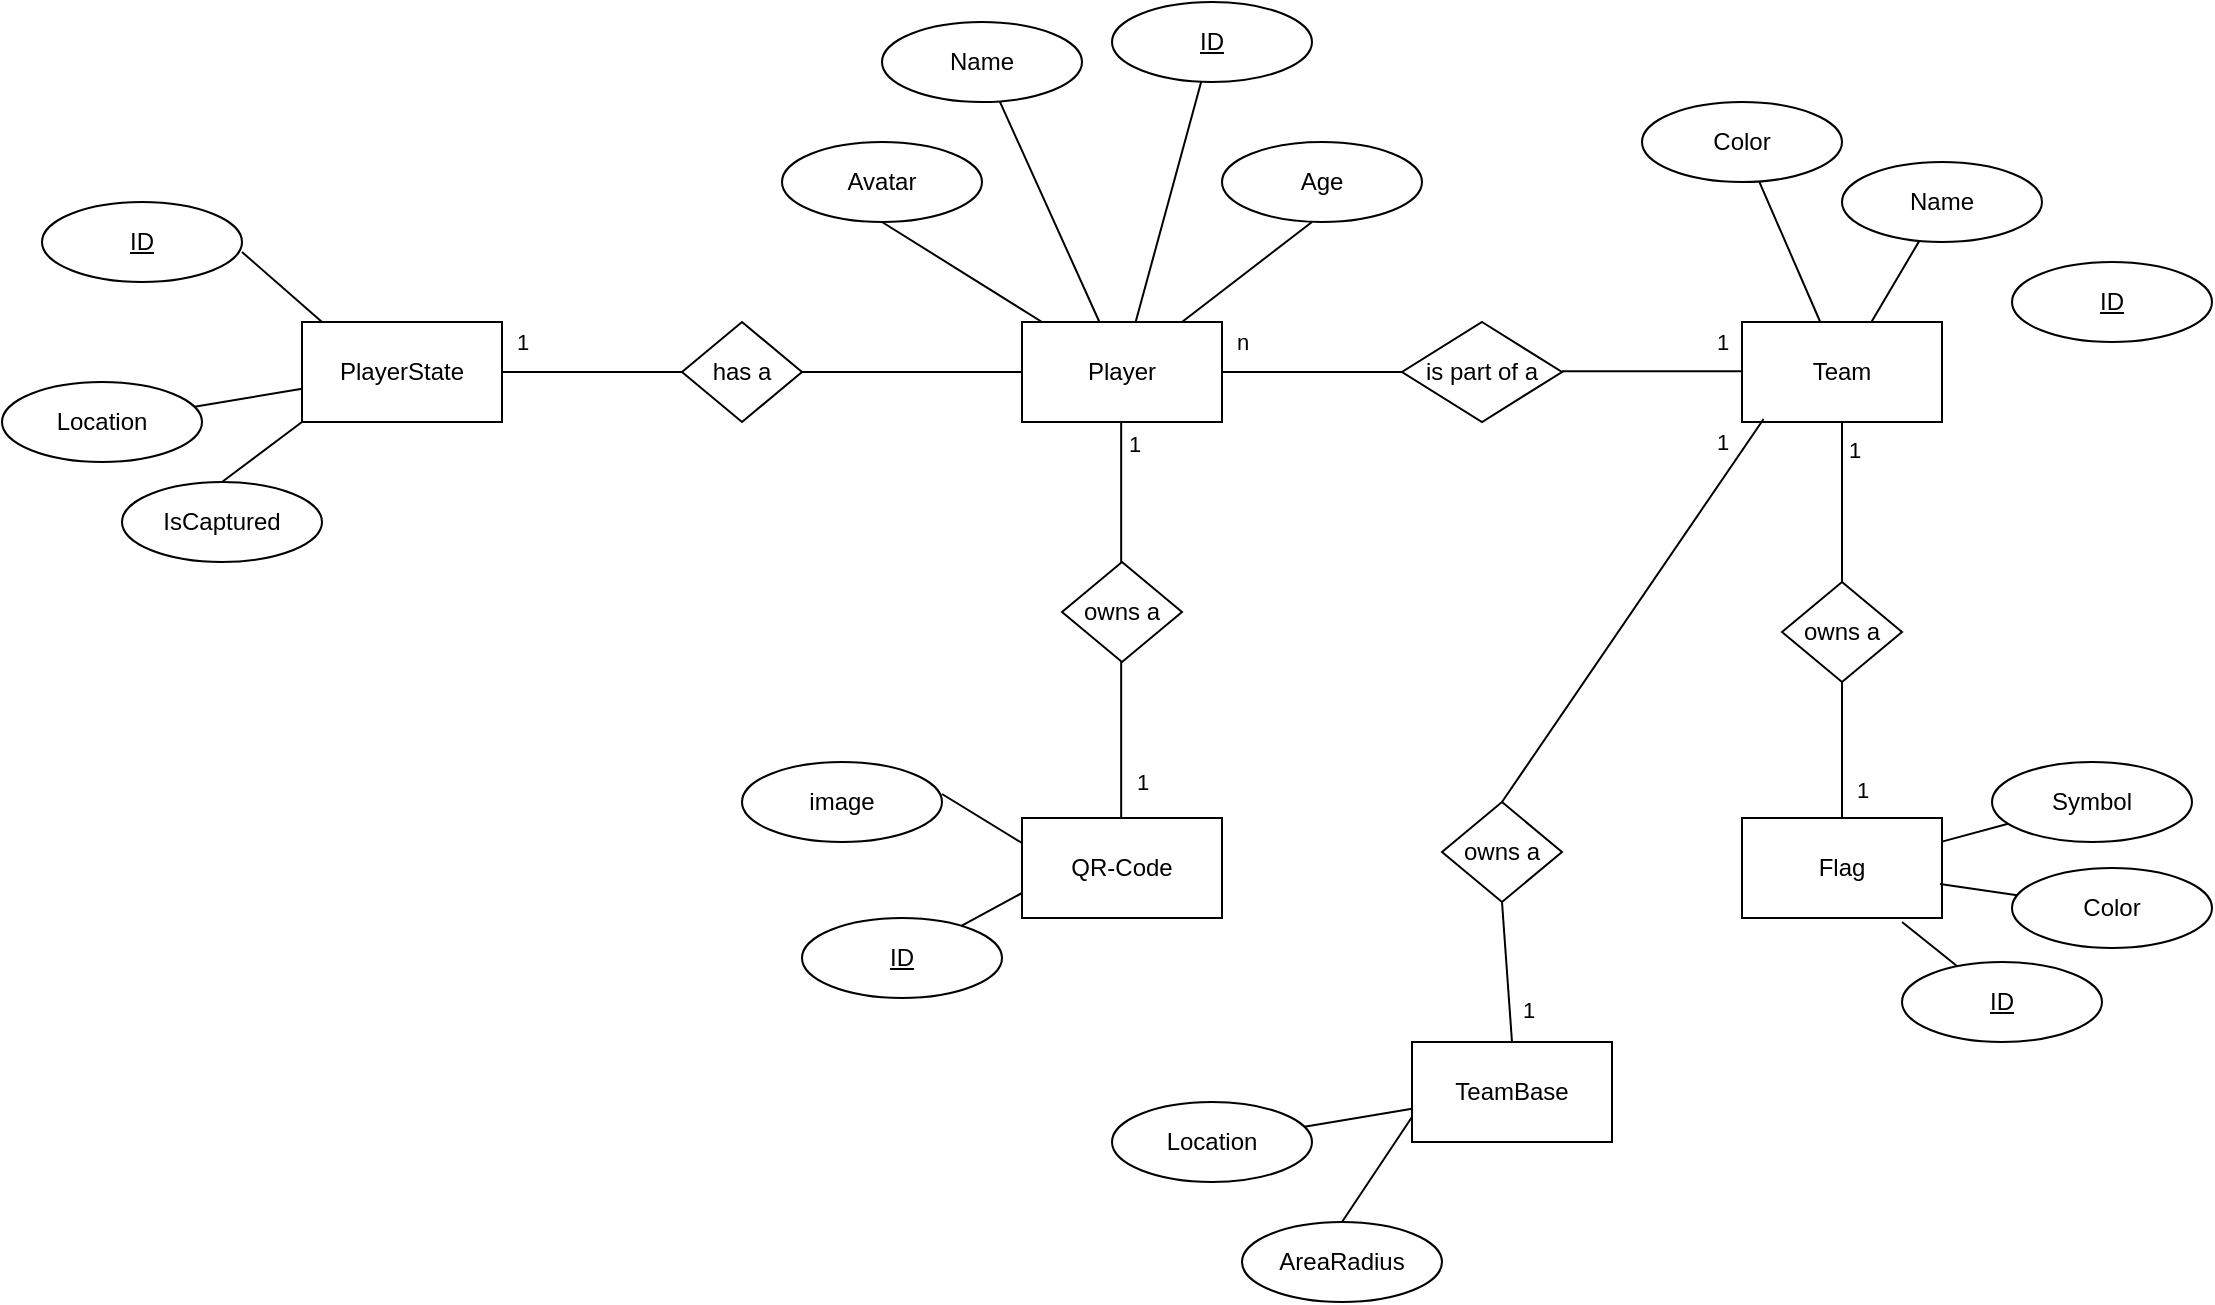 <mxfile version="26.2.13">
  <diagram name="Seite-1" id="71OWZ8WDyYSxYaxWNZuU">
    <mxGraphModel dx="1428" dy="783" grid="1" gridSize="10" guides="1" tooltips="1" connect="1" arrows="1" fold="1" page="1" pageScale="1" pageWidth="1169" pageHeight="827" math="0" shadow="0">
      <root>
        <mxCell id="0" />
        <mxCell id="1" parent="0" />
        <mxCell id="y99wibb_qyMqdfy85E6Z-25" style="edgeStyle=none;rounded=0;orthogonalLoop=1;jettySize=auto;html=1;entryX=0;entryY=0.5;entryDx=0;entryDy=0;endArrow=none;startFill=0;" parent="1" source="y99wibb_qyMqdfy85E6Z-1" target="y99wibb_qyMqdfy85E6Z-15" edge="1">
          <mxGeometry relative="1" as="geometry" />
        </mxCell>
        <mxCell id="y99wibb_qyMqdfy85E6Z-27" value="n" style="edgeLabel;html=1;align=center;verticalAlign=middle;resizable=0;points=[];" parent="y99wibb_qyMqdfy85E6Z-25" vertex="1" connectable="0">
          <mxGeometry x="-0.452" y="-2" relative="1" as="geometry">
            <mxPoint x="-15" y="-17" as="offset" />
          </mxGeometry>
        </mxCell>
        <mxCell id="4dIYupFFLvSwf4_xESXz-8" style="edgeStyle=none;rounded=0;orthogonalLoop=1;jettySize=auto;html=1;endArrow=none;startFill=0;" parent="1" source="y99wibb_qyMqdfy85E6Z-1" target="4dIYupFFLvSwf4_xESXz-6" edge="1">
          <mxGeometry relative="1" as="geometry" />
        </mxCell>
        <mxCell id="y99wibb_qyMqdfy85E6Z-1" value="Player" style="html=1;dashed=0;whiteSpace=wrap;" parent="1" vertex="1">
          <mxGeometry x="540" y="170" width="100" height="50" as="geometry" />
        </mxCell>
        <mxCell id="4dIYupFFLvSwf4_xESXz-24" style="edgeStyle=none;rounded=0;orthogonalLoop=1;jettySize=auto;html=1;endArrow=none;startFill=0;" parent="1" source="y99wibb_qyMqdfy85E6Z-2" target="4dIYupFFLvSwf4_xESXz-23" edge="1">
          <mxGeometry relative="1" as="geometry" />
        </mxCell>
        <mxCell id="y99wibb_qyMqdfy85E6Z-2" value="Team" style="html=1;dashed=0;whiteSpace=wrap;" parent="1" vertex="1">
          <mxGeometry x="900" y="170" width="100" height="50" as="geometry" />
        </mxCell>
        <mxCell id="y99wibb_qyMqdfy85E6Z-3" value="QR-Code" style="html=1;dashed=0;whiteSpace=wrap;" parent="1" vertex="1">
          <mxGeometry x="540" y="418" width="100" height="50" as="geometry" />
        </mxCell>
        <mxCell id="y99wibb_qyMqdfy85E6Z-11" style="rounded=0;orthogonalLoop=1;jettySize=auto;html=1;endArrow=none;startFill=0;" parent="1" source="y99wibb_qyMqdfy85E6Z-4" target="y99wibb_qyMqdfy85E6Z-1" edge="1">
          <mxGeometry relative="1" as="geometry" />
        </mxCell>
        <mxCell id="y99wibb_qyMqdfy85E6Z-4" value="Name" style="ellipse;whiteSpace=wrap;html=1;align=center;" parent="1" vertex="1">
          <mxGeometry x="470" y="20" width="100" height="40" as="geometry" />
        </mxCell>
        <mxCell id="y99wibb_qyMqdfy85E6Z-5" value="Avatar" style="ellipse;whiteSpace=wrap;html=1;align=center;" parent="1" vertex="1">
          <mxGeometry x="420" y="80" width="100" height="40" as="geometry" />
        </mxCell>
        <mxCell id="y99wibb_qyMqdfy85E6Z-12" style="rounded=0;orthogonalLoop=1;jettySize=auto;html=1;endArrow=none;startFill=0;" parent="1" source="y99wibb_qyMqdfy85E6Z-6" target="y99wibb_qyMqdfy85E6Z-1" edge="1">
          <mxGeometry relative="1" as="geometry" />
        </mxCell>
        <mxCell id="y99wibb_qyMqdfy85E6Z-6" value="ID" style="ellipse;whiteSpace=wrap;html=1;align=center;fontStyle=4;" parent="1" vertex="1">
          <mxGeometry x="585" y="10" width="100" height="40" as="geometry" />
        </mxCell>
        <mxCell id="y99wibb_qyMqdfy85E6Z-14" style="edgeStyle=none;rounded=0;orthogonalLoop=1;jettySize=auto;html=1;entryX=0.5;entryY=1;entryDx=0;entryDy=0;entryPerimeter=0;endArrow=none;startFill=0;" parent="1" source="y99wibb_qyMqdfy85E6Z-1" target="y99wibb_qyMqdfy85E6Z-5" edge="1">
          <mxGeometry relative="1" as="geometry" />
        </mxCell>
        <mxCell id="y99wibb_qyMqdfy85E6Z-15" value="is part of a" style="shape=rhombus;html=1;dashed=0;whiteSpace=wrap;perimeter=rhombusPerimeter;" parent="1" vertex="1">
          <mxGeometry x="730" y="170" width="80" height="50" as="geometry" />
        </mxCell>
        <mxCell id="y99wibb_qyMqdfy85E6Z-19" style="edgeStyle=none;rounded=0;orthogonalLoop=1;jettySize=auto;html=1;endArrow=none;startFill=0;" parent="1" source="y99wibb_qyMqdfy85E6Z-16" target="y99wibb_qyMqdfy85E6Z-2" edge="1">
          <mxGeometry relative="1" as="geometry" />
        </mxCell>
        <mxCell id="y99wibb_qyMqdfy85E6Z-16" value="Name" style="ellipse;whiteSpace=wrap;html=1;align=center;" parent="1" vertex="1">
          <mxGeometry x="950" y="90" width="100" height="40" as="geometry" />
        </mxCell>
        <mxCell id="y99wibb_qyMqdfy85E6Z-20" style="edgeStyle=none;rounded=0;orthogonalLoop=1;jettySize=auto;html=1;endArrow=none;startFill=0;" parent="1" source="y99wibb_qyMqdfy85E6Z-18" target="y99wibb_qyMqdfy85E6Z-21" edge="1">
          <mxGeometry relative="1" as="geometry" />
        </mxCell>
        <mxCell id="y99wibb_qyMqdfy85E6Z-18" value="Symbol" style="ellipse;whiteSpace=wrap;html=1;align=center;" parent="1" vertex="1">
          <mxGeometry x="1025" y="390" width="100" height="40" as="geometry" />
        </mxCell>
        <mxCell id="y99wibb_qyMqdfy85E6Z-21" value="Flag" style="html=1;dashed=0;whiteSpace=wrap;" parent="1" vertex="1">
          <mxGeometry x="900" y="418" width="100" height="50" as="geometry" />
        </mxCell>
        <mxCell id="y99wibb_qyMqdfy85E6Z-22" value="Color" style="ellipse;whiteSpace=wrap;html=1;align=center;" parent="1" vertex="1">
          <mxGeometry x="1035" y="443" width="100" height="40" as="geometry" />
        </mxCell>
        <mxCell id="y99wibb_qyMqdfy85E6Z-23" style="edgeStyle=none;rounded=0;orthogonalLoop=1;jettySize=auto;html=1;entryX=0.99;entryY=0.661;entryDx=0;entryDy=0;entryPerimeter=0;endArrow=none;startFill=0;" parent="1" source="y99wibb_qyMqdfy85E6Z-22" target="y99wibb_qyMqdfy85E6Z-21" edge="1">
          <mxGeometry relative="1" as="geometry" />
        </mxCell>
        <mxCell id="y99wibb_qyMqdfy85E6Z-26" style="edgeStyle=none;rounded=0;orthogonalLoop=1;jettySize=auto;html=1;entryX=0;entryY=0.5;entryDx=0;entryDy=0;endArrow=none;startFill=0;" parent="1" edge="1">
          <mxGeometry relative="1" as="geometry">
            <mxPoint x="810" y="194.66" as="sourcePoint" />
            <mxPoint x="900" y="194.66" as="targetPoint" />
          </mxGeometry>
        </mxCell>
        <mxCell id="y99wibb_qyMqdfy85E6Z-28" value="1" style="edgeLabel;html=1;align=center;verticalAlign=middle;resizable=0;points=[];" parent="y99wibb_qyMqdfy85E6Z-26" vertex="1" connectable="0">
          <mxGeometry x="0.245" y="2" relative="1" as="geometry">
            <mxPoint x="24" y="-13" as="offset" />
          </mxGeometry>
        </mxCell>
        <mxCell id="y99wibb_qyMqdfy85E6Z-29" value="owns a" style="shape=rhombus;html=1;dashed=0;whiteSpace=wrap;perimeter=rhombusPerimeter;" parent="1" vertex="1">
          <mxGeometry x="920" y="300" width="60" height="50" as="geometry" />
        </mxCell>
        <mxCell id="y99wibb_qyMqdfy85E6Z-31" style="edgeStyle=none;rounded=0;orthogonalLoop=1;jettySize=auto;html=1;entryX=0.5;entryY=0;entryDx=0;entryDy=0;endArrow=none;startFill=0;" parent="1" source="y99wibb_qyMqdfy85E6Z-29" target="y99wibb_qyMqdfy85E6Z-21" edge="1">
          <mxGeometry relative="1" as="geometry">
            <mxPoint x="850" y="390" as="sourcePoint" />
            <mxPoint x="940" y="390" as="targetPoint" />
          </mxGeometry>
        </mxCell>
        <mxCell id="y99wibb_qyMqdfy85E6Z-32" value="1" style="edgeLabel;html=1;align=center;verticalAlign=middle;resizable=0;points=[];" parent="y99wibb_qyMqdfy85E6Z-31" vertex="1" connectable="0">
          <mxGeometry x="0.245" y="2" relative="1" as="geometry">
            <mxPoint x="8" y="11" as="offset" />
          </mxGeometry>
        </mxCell>
        <mxCell id="y99wibb_qyMqdfy85E6Z-33" style="edgeStyle=none;rounded=0;orthogonalLoop=1;jettySize=auto;html=1;entryX=0.5;entryY=1;entryDx=0;entryDy=0;endArrow=none;startFill=0;exitX=0.5;exitY=0;exitDx=0;exitDy=0;" parent="1" source="y99wibb_qyMqdfy85E6Z-29" target="y99wibb_qyMqdfy85E6Z-2" edge="1">
          <mxGeometry relative="1" as="geometry">
            <mxPoint x="970" y="250" as="sourcePoint" />
            <mxPoint x="970" y="328" as="targetPoint" />
          </mxGeometry>
        </mxCell>
        <mxCell id="y99wibb_qyMqdfy85E6Z-34" value="1" style="edgeLabel;html=1;align=center;verticalAlign=middle;resizable=0;points=[];" parent="y99wibb_qyMqdfy85E6Z-33" vertex="1" connectable="0">
          <mxGeometry x="0.245" y="2" relative="1" as="geometry">
            <mxPoint x="8" y="-16" as="offset" />
          </mxGeometry>
        </mxCell>
        <mxCell id="y99wibb_qyMqdfy85E6Z-36" value="owns a" style="shape=rhombus;html=1;dashed=0;whiteSpace=wrap;perimeter=rhombusPerimeter;" parent="1" vertex="1">
          <mxGeometry x="560" y="290" width="60" height="50" as="geometry" />
        </mxCell>
        <mxCell id="y99wibb_qyMqdfy85E6Z-37" style="edgeStyle=none;rounded=0;orthogonalLoop=1;jettySize=auto;html=1;entryX=0.5;entryY=1;entryDx=0;entryDy=0;endArrow=none;startFill=0;exitX=0.5;exitY=0;exitDx=0;exitDy=0;" parent="1" edge="1">
          <mxGeometry relative="1" as="geometry">
            <mxPoint x="589.58" y="290" as="sourcePoint" />
            <mxPoint x="589.58" y="220" as="targetPoint" />
          </mxGeometry>
        </mxCell>
        <mxCell id="y99wibb_qyMqdfy85E6Z-38" value="1" style="edgeLabel;html=1;align=center;verticalAlign=middle;resizable=0;points=[];" parent="y99wibb_qyMqdfy85E6Z-37" vertex="1" connectable="0">
          <mxGeometry x="0.245" y="2" relative="1" as="geometry">
            <mxPoint x="8" y="-16" as="offset" />
          </mxGeometry>
        </mxCell>
        <mxCell id="y99wibb_qyMqdfy85E6Z-39" style="edgeStyle=none;rounded=0;orthogonalLoop=1;jettySize=auto;html=1;entryX=0.5;entryY=0;entryDx=0;entryDy=0;endArrow=none;startFill=0;" parent="1" edge="1">
          <mxGeometry relative="1" as="geometry">
            <mxPoint x="589.58" y="340" as="sourcePoint" />
            <mxPoint x="589.58" y="418" as="targetPoint" />
          </mxGeometry>
        </mxCell>
        <mxCell id="y99wibb_qyMqdfy85E6Z-40" value="1" style="edgeLabel;html=1;align=center;verticalAlign=middle;resizable=0;points=[];" parent="y99wibb_qyMqdfy85E6Z-39" vertex="1" connectable="0">
          <mxGeometry x="0.245" y="2" relative="1" as="geometry">
            <mxPoint x="8" y="11" as="offset" />
          </mxGeometry>
        </mxCell>
        <mxCell id="y99wibb_qyMqdfy85E6Z-41" value="ID" style="ellipse;whiteSpace=wrap;html=1;align=center;fontStyle=4;" parent="1" vertex="1">
          <mxGeometry x="430" y="468" width="100" height="40" as="geometry" />
        </mxCell>
        <mxCell id="y99wibb_qyMqdfy85E6Z-42" value="ID" style="ellipse;whiteSpace=wrap;html=1;align=center;fontStyle=4;" parent="1" vertex="1">
          <mxGeometry x="1035" y="140" width="100" height="40" as="geometry" />
        </mxCell>
        <mxCell id="y99wibb_qyMqdfy85E6Z-43" value="ID" style="ellipse;whiteSpace=wrap;html=1;align=center;fontStyle=4;" parent="1" vertex="1">
          <mxGeometry x="980" y="490" width="100" height="40" as="geometry" />
        </mxCell>
        <mxCell id="y99wibb_qyMqdfy85E6Z-44" style="rounded=0;orthogonalLoop=1;jettySize=auto;html=1;endArrow=none;startFill=0;exitX=0;exitY=0.75;exitDx=0;exitDy=0;" parent="1" source="y99wibb_qyMqdfy85E6Z-3" target="y99wibb_qyMqdfy85E6Z-41" edge="1">
          <mxGeometry relative="1" as="geometry">
            <mxPoint x="512" y="340" as="sourcePoint" />
            <mxPoint x="450" y="441" as="targetPoint" />
          </mxGeometry>
        </mxCell>
        <mxCell id="y99wibb_qyMqdfy85E6Z-46" value="image" style="ellipse;whiteSpace=wrap;html=1;align=center;" parent="1" vertex="1">
          <mxGeometry x="400" y="390" width="100" height="40" as="geometry" />
        </mxCell>
        <mxCell id="y99wibb_qyMqdfy85E6Z-47" style="rounded=0;orthogonalLoop=1;jettySize=auto;html=1;endArrow=none;startFill=0;exitX=0;exitY=0.25;exitDx=0;exitDy=0;" parent="1" source="y99wibb_qyMqdfy85E6Z-3" edge="1">
          <mxGeometry relative="1" as="geometry">
            <mxPoint x="530" y="390" as="sourcePoint" />
            <mxPoint x="500" y="406" as="targetPoint" />
          </mxGeometry>
        </mxCell>
        <mxCell id="4dIYupFFLvSwf4_xESXz-1" value="PlayerState" style="html=1;dashed=0;whiteSpace=wrap;" parent="1" vertex="1">
          <mxGeometry x="180" y="170" width="100" height="50" as="geometry" />
        </mxCell>
        <mxCell id="4dIYupFFLvSwf4_xESXz-2" value="IsCaptured" style="ellipse;whiteSpace=wrap;html=1;align=center;" parent="1" vertex="1">
          <mxGeometry x="90" y="250" width="100" height="40" as="geometry" />
        </mxCell>
        <mxCell id="4dIYupFFLvSwf4_xESXz-3" style="rounded=0;orthogonalLoop=1;jettySize=auto;html=1;endArrow=none;startFill=0;exitX=0;exitY=0.75;exitDx=0;exitDy=0;entryX=0.5;entryY=0;entryDx=0;entryDy=0;" parent="1" target="4dIYupFFLvSwf4_xESXz-2" edge="1">
          <mxGeometry relative="1" as="geometry">
            <mxPoint x="180" y="220" as="sourcePoint" />
            <mxPoint x="150" y="236" as="targetPoint" />
          </mxGeometry>
        </mxCell>
        <mxCell id="4dIYupFFLvSwf4_xESXz-5" style="edgeStyle=none;rounded=0;orthogonalLoop=1;jettySize=auto;html=1;endArrow=none;startFill=0;" parent="1" source="4dIYupFFLvSwf4_xESXz-4" target="4dIYupFFLvSwf4_xESXz-1" edge="1">
          <mxGeometry relative="1" as="geometry" />
        </mxCell>
        <mxCell id="4dIYupFFLvSwf4_xESXz-4" value="Location" style="ellipse;whiteSpace=wrap;html=1;align=center;" parent="1" vertex="1">
          <mxGeometry x="30" y="200" width="100" height="40" as="geometry" />
        </mxCell>
        <mxCell id="4dIYupFFLvSwf4_xESXz-7" style="edgeStyle=none;rounded=0;orthogonalLoop=1;jettySize=auto;html=1;entryX=1;entryY=0.5;entryDx=0;entryDy=0;endArrow=none;startFill=0;" parent="1" source="4dIYupFFLvSwf4_xESXz-6" target="4dIYupFFLvSwf4_xESXz-1" edge="1">
          <mxGeometry relative="1" as="geometry" />
        </mxCell>
        <mxCell id="4dIYupFFLvSwf4_xESXz-9" value="1" style="edgeLabel;html=1;align=center;verticalAlign=middle;resizable=0;points=[];" parent="4dIYupFFLvSwf4_xESXz-7" vertex="1" connectable="0">
          <mxGeometry x="0.533" y="1" relative="1" as="geometry">
            <mxPoint x="-11" y="-16" as="offset" />
          </mxGeometry>
        </mxCell>
        <mxCell id="4dIYupFFLvSwf4_xESXz-6" value="has a" style="shape=rhombus;html=1;dashed=0;whiteSpace=wrap;perimeter=rhombusPerimeter;" parent="1" vertex="1">
          <mxGeometry x="370" y="170" width="60" height="50" as="geometry" />
        </mxCell>
        <mxCell id="4dIYupFFLvSwf4_xESXz-10" value="ID" style="ellipse;whiteSpace=wrap;html=1;align=center;fontStyle=4;" parent="1" vertex="1">
          <mxGeometry x="50" y="110" width="100" height="40" as="geometry" />
        </mxCell>
        <mxCell id="4dIYupFFLvSwf4_xESXz-11" style="edgeStyle=none;rounded=0;orthogonalLoop=1;jettySize=auto;html=1;endArrow=none;startFill=0;entryX=0.1;entryY=0;entryDx=0;entryDy=0;entryPerimeter=0;" parent="1" target="4dIYupFFLvSwf4_xESXz-1" edge="1">
          <mxGeometry relative="1" as="geometry">
            <mxPoint x="150" y="135" as="sourcePoint" />
            <mxPoint x="204" y="125" as="targetPoint" />
          </mxGeometry>
        </mxCell>
        <mxCell id="4dIYupFFLvSwf4_xESXz-12" value="Age" style="ellipse;whiteSpace=wrap;html=1;align=center;" parent="1" vertex="1">
          <mxGeometry x="640" y="80" width="100" height="40" as="geometry" />
        </mxCell>
        <mxCell id="4dIYupFFLvSwf4_xESXz-13" style="edgeStyle=none;rounded=0;orthogonalLoop=1;jettySize=auto;html=1;entryX=0.5;entryY=1;entryDx=0;entryDy=0;entryPerimeter=0;endArrow=none;startFill=0;" parent="1" edge="1">
          <mxGeometry relative="1" as="geometry">
            <mxPoint x="620" y="170" as="sourcePoint" />
            <mxPoint x="685" y="120" as="targetPoint" />
          </mxGeometry>
        </mxCell>
        <mxCell id="4dIYupFFLvSwf4_xESXz-14" value="TeamBase" style="html=1;dashed=0;whiteSpace=wrap;" parent="1" vertex="1">
          <mxGeometry x="735" y="530" width="100" height="50" as="geometry" />
        </mxCell>
        <mxCell id="4dIYupFFLvSwf4_xESXz-15" style="edgeStyle=none;rounded=0;orthogonalLoop=1;jettySize=auto;html=1;endArrow=none;startFill=0;" parent="1" source="4dIYupFFLvSwf4_xESXz-16" target="4dIYupFFLvSwf4_xESXz-14" edge="1">
          <mxGeometry relative="1" as="geometry" />
        </mxCell>
        <mxCell id="4dIYupFFLvSwf4_xESXz-16" value="Location" style="ellipse;whiteSpace=wrap;html=1;align=center;" parent="1" vertex="1">
          <mxGeometry x="585" y="560" width="100" height="40" as="geometry" />
        </mxCell>
        <mxCell id="4dIYupFFLvSwf4_xESXz-17" value="owns a" style="shape=rhombus;html=1;dashed=0;whiteSpace=wrap;perimeter=rhombusPerimeter;" parent="1" vertex="1">
          <mxGeometry x="750" y="410" width="60" height="50" as="geometry" />
        </mxCell>
        <mxCell id="4dIYupFFLvSwf4_xESXz-18" style="edgeStyle=none;rounded=0;orthogonalLoop=1;jettySize=auto;html=1;entryX=0.108;entryY=0.97;entryDx=0;entryDy=0;endArrow=none;startFill=0;exitX=0.5;exitY=0;exitDx=0;exitDy=0;entryPerimeter=0;" parent="1" source="4dIYupFFLvSwf4_xESXz-17" target="y99wibb_qyMqdfy85E6Z-2" edge="1">
          <mxGeometry relative="1" as="geometry">
            <mxPoint x="769.58" y="340" as="sourcePoint" />
            <mxPoint x="769.58" y="260" as="targetPoint" />
          </mxGeometry>
        </mxCell>
        <mxCell id="4dIYupFFLvSwf4_xESXz-19" value="1" style="edgeLabel;html=1;align=center;verticalAlign=middle;resizable=0;points=[];" parent="4dIYupFFLvSwf4_xESXz-18" vertex="1" connectable="0">
          <mxGeometry x="0.245" y="2" relative="1" as="geometry">
            <mxPoint x="30" y="-60" as="offset" />
          </mxGeometry>
        </mxCell>
        <mxCell id="4dIYupFFLvSwf4_xESXz-20" style="edgeStyle=none;rounded=0;orthogonalLoop=1;jettySize=auto;html=1;entryX=0.5;entryY=0;entryDx=0;entryDy=0;endArrow=none;startFill=0;exitX=0.5;exitY=1;exitDx=0;exitDy=0;" parent="1" source="4dIYupFFLvSwf4_xESXz-17" target="4dIYupFFLvSwf4_xESXz-14" edge="1">
          <mxGeometry relative="1" as="geometry">
            <mxPoint x="750" y="500" as="sourcePoint" />
            <mxPoint x="835" y="511" as="targetPoint" />
          </mxGeometry>
        </mxCell>
        <mxCell id="4dIYupFFLvSwf4_xESXz-21" value="1" style="edgeLabel;html=1;align=center;verticalAlign=middle;resizable=0;points=[];" parent="4dIYupFFLvSwf4_xESXz-20" vertex="1" connectable="0">
          <mxGeometry x="0.245" y="2" relative="1" as="geometry">
            <mxPoint x="8" y="11" as="offset" />
          </mxGeometry>
        </mxCell>
        <mxCell id="4dIYupFFLvSwf4_xESXz-22" style="edgeStyle=none;rounded=0;orthogonalLoop=1;jettySize=auto;html=1;endArrow=none;startFill=0;" parent="1" source="y99wibb_qyMqdfy85E6Z-43" edge="1">
          <mxGeometry relative="1" as="geometry">
            <mxPoint x="980" y="470" as="targetPoint" />
          </mxGeometry>
        </mxCell>
        <mxCell id="4dIYupFFLvSwf4_xESXz-23" value="Color" style="ellipse;whiteSpace=wrap;html=1;align=center;" parent="1" vertex="1">
          <mxGeometry x="850" y="60" width="100" height="40" as="geometry" />
        </mxCell>
        <mxCell id="FAr05KHkn8Qe17qka1-e-1" value="AreaRadius" style="ellipse;whiteSpace=wrap;html=1;align=center;" vertex="1" parent="1">
          <mxGeometry x="650" y="620" width="100" height="40" as="geometry" />
        </mxCell>
        <mxCell id="FAr05KHkn8Qe17qka1-e-2" style="edgeStyle=none;rounded=0;orthogonalLoop=1;jettySize=auto;html=1;endArrow=none;startFill=0;exitX=0.5;exitY=0;exitDx=0;exitDy=0;entryX=0;entryY=0.75;entryDx=0;entryDy=0;" edge="1" parent="1" source="FAr05KHkn8Qe17qka1-e-1" target="4dIYupFFLvSwf4_xESXz-14">
          <mxGeometry relative="1" as="geometry">
            <mxPoint x="691" y="583" as="sourcePoint" />
            <mxPoint x="730" y="573" as="targetPoint" />
          </mxGeometry>
        </mxCell>
      </root>
    </mxGraphModel>
  </diagram>
</mxfile>
